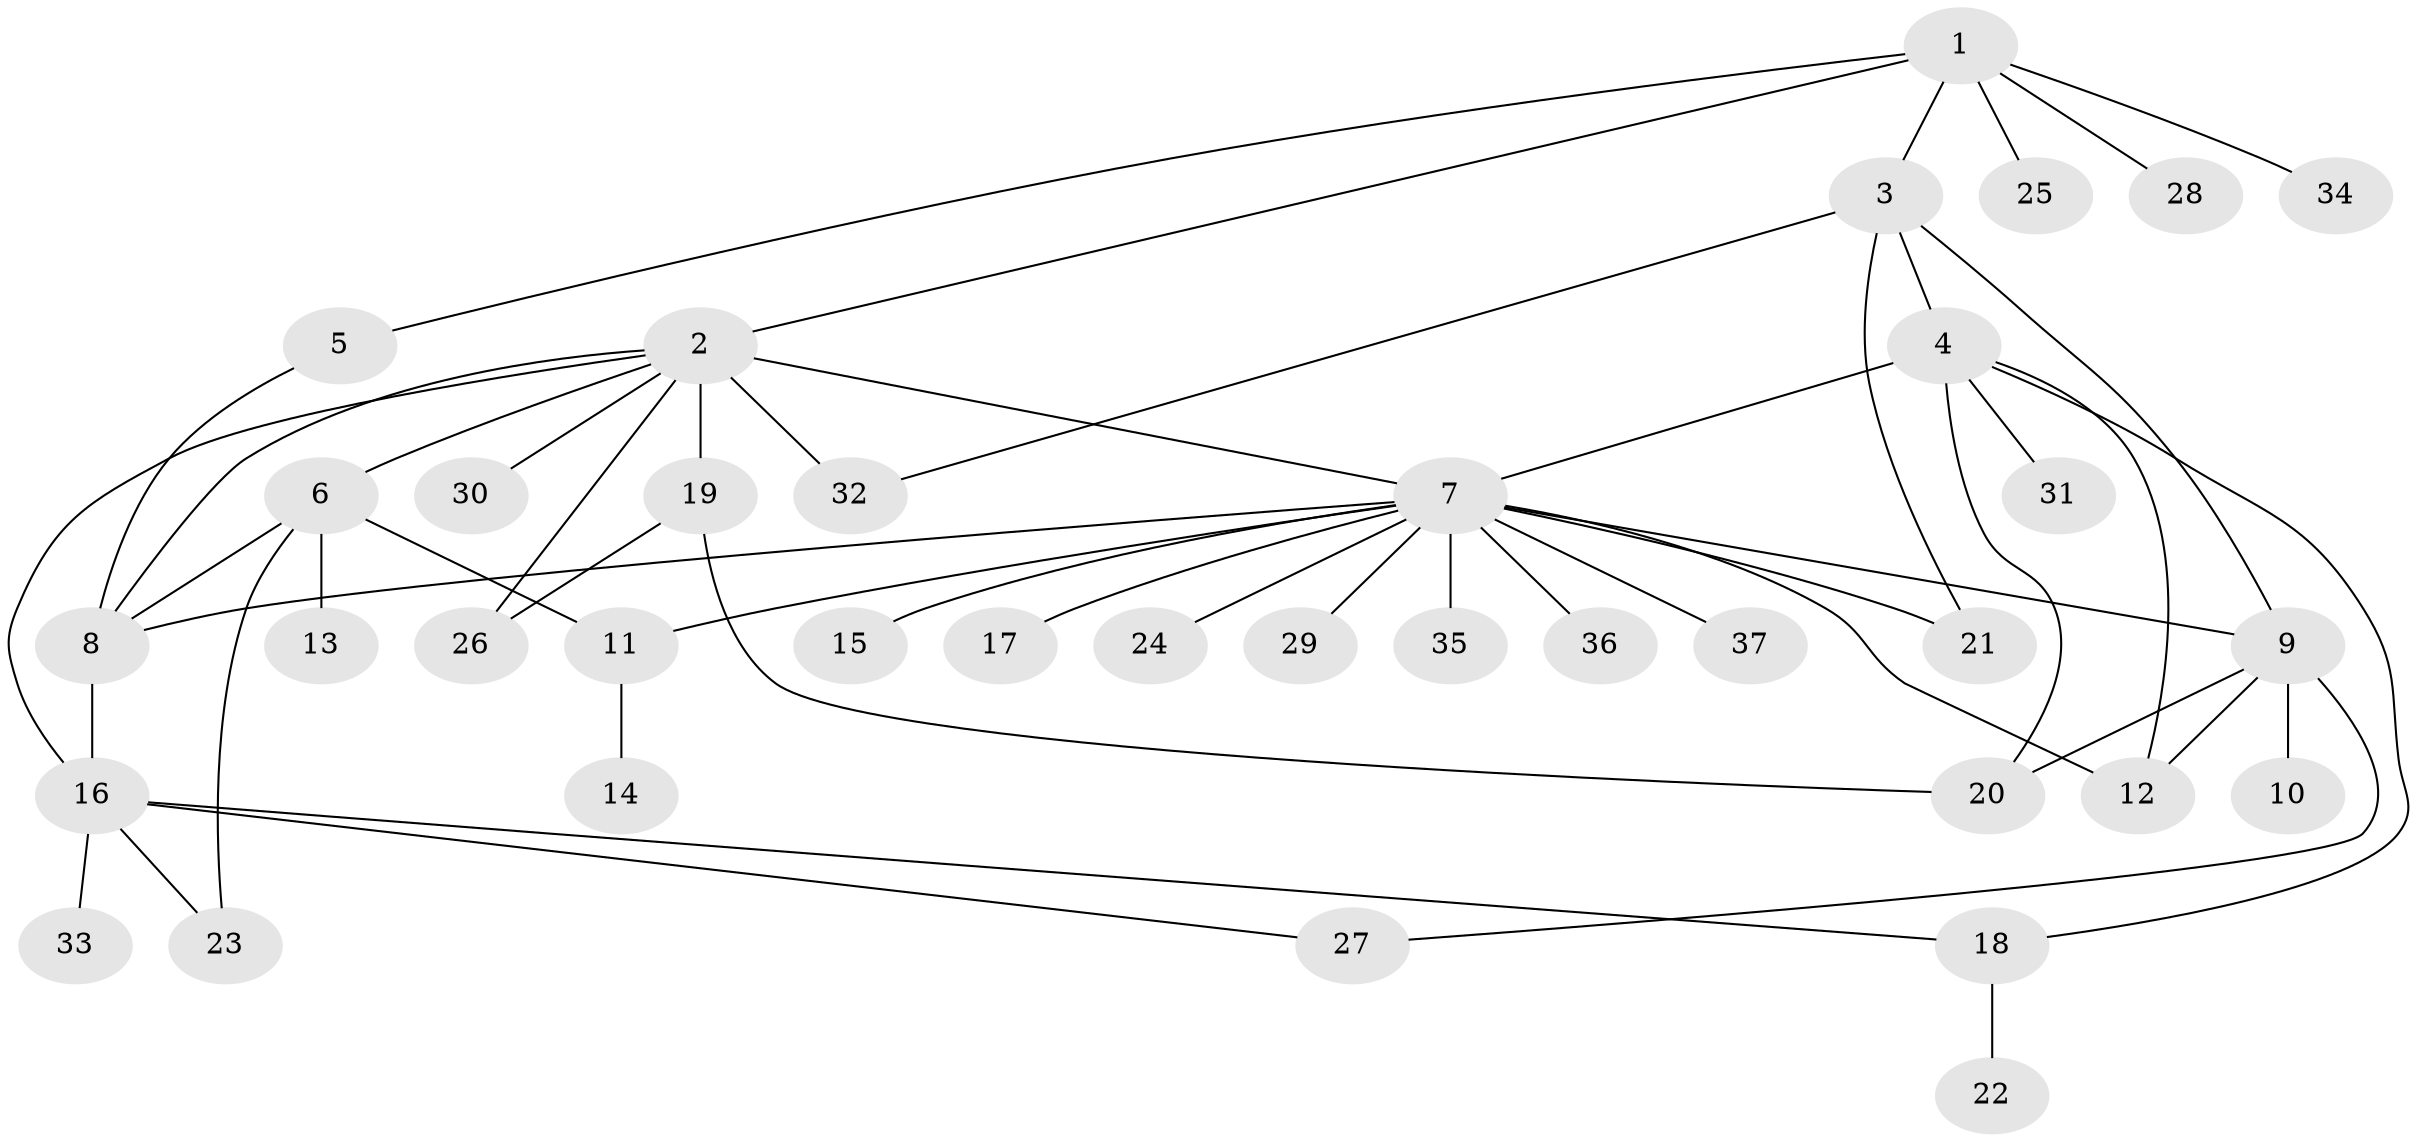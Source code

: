 // original degree distribution, {7: 0.0136986301369863, 14: 0.0136986301369863, 2: 0.2191780821917808, 1: 0.5068493150684932, 10: 0.0136986301369863, 6: 0.0136986301369863, 17: 0.0136986301369863, 5: 0.0273972602739726, 15: 0.0136986301369863, 3: 0.1095890410958904, 4: 0.0547945205479452}
// Generated by graph-tools (version 1.1) at 2025/35/03/09/25 02:35:43]
// undirected, 37 vertices, 53 edges
graph export_dot {
graph [start="1"]
  node [color=gray90,style=filled];
  1;
  2;
  3;
  4;
  5;
  6;
  7;
  8;
  9;
  10;
  11;
  12;
  13;
  14;
  15;
  16;
  17;
  18;
  19;
  20;
  21;
  22;
  23;
  24;
  25;
  26;
  27;
  28;
  29;
  30;
  31;
  32;
  33;
  34;
  35;
  36;
  37;
  1 -- 2 [weight=1.0];
  1 -- 3 [weight=1.0];
  1 -- 5 [weight=1.0];
  1 -- 25 [weight=1.0];
  1 -- 28 [weight=1.0];
  1 -- 34 [weight=1.0];
  2 -- 6 [weight=1.0];
  2 -- 7 [weight=1.0];
  2 -- 8 [weight=1.0];
  2 -- 16 [weight=1.0];
  2 -- 19 [weight=1.0];
  2 -- 26 [weight=1.0];
  2 -- 30 [weight=1.0];
  2 -- 32 [weight=3.0];
  3 -- 4 [weight=3.0];
  3 -- 9 [weight=1.0];
  3 -- 21 [weight=1.0];
  3 -- 32 [weight=1.0];
  4 -- 7 [weight=2.0];
  4 -- 12 [weight=1.0];
  4 -- 18 [weight=1.0];
  4 -- 20 [weight=1.0];
  4 -- 31 [weight=1.0];
  5 -- 8 [weight=1.0];
  6 -- 8 [weight=1.0];
  6 -- 11 [weight=2.0];
  6 -- 13 [weight=1.0];
  6 -- 23 [weight=1.0];
  7 -- 8 [weight=1.0];
  7 -- 9 [weight=1.0];
  7 -- 11 [weight=1.0];
  7 -- 12 [weight=1.0];
  7 -- 15 [weight=1.0];
  7 -- 17 [weight=1.0];
  7 -- 21 [weight=1.0];
  7 -- 24 [weight=1.0];
  7 -- 29 [weight=1.0];
  7 -- 35 [weight=1.0];
  7 -- 36 [weight=1.0];
  7 -- 37 [weight=1.0];
  8 -- 16 [weight=1.0];
  9 -- 10 [weight=8.0];
  9 -- 12 [weight=1.0];
  9 -- 20 [weight=2.0];
  9 -- 27 [weight=1.0];
  11 -- 14 [weight=1.0];
  16 -- 18 [weight=1.0];
  16 -- 23 [weight=1.0];
  16 -- 27 [weight=1.0];
  16 -- 33 [weight=2.0];
  18 -- 22 [weight=1.0];
  19 -- 20 [weight=1.0];
  19 -- 26 [weight=1.0];
}
